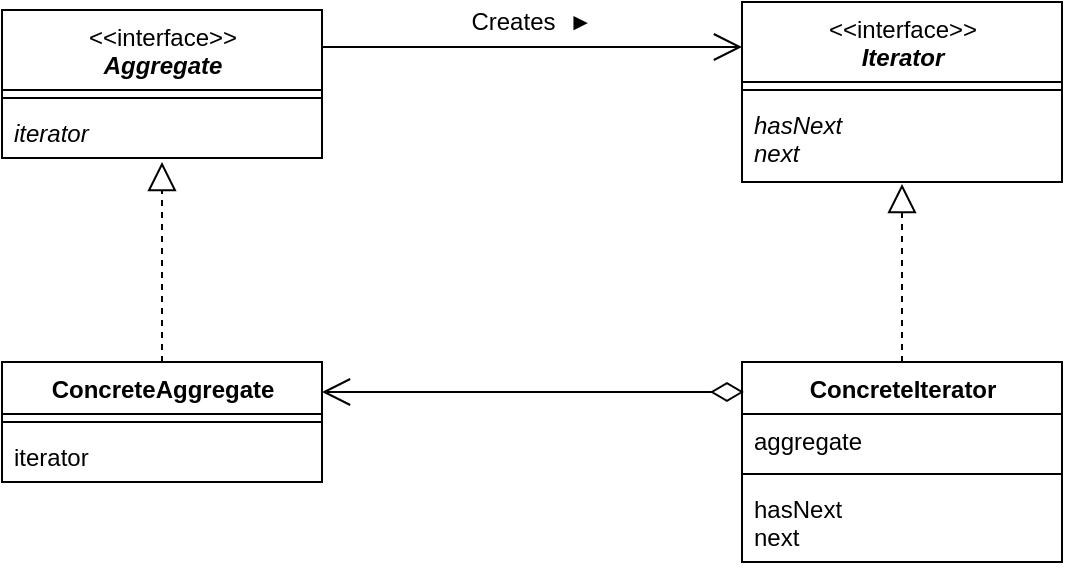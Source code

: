 <mxfile version="13.6.2" type="device"><diagram id="C5RBs43oDa-KdzZeNtuy" name="Page-1"><mxGraphModel dx="922" dy="717" grid="1" gridSize="10" guides="1" tooltips="1" connect="1" arrows="1" fold="1" page="1" pageScale="1" pageWidth="827" pageHeight="1169" math="0" shadow="0"><root><mxCell id="WIyWlLk6GJQsqaUBKTNV-0"/><mxCell id="WIyWlLk6GJQsqaUBKTNV-1" parent="WIyWlLk6GJQsqaUBKTNV-0"/><mxCell id="ik4V6LCvF0PWTWZWvoac-0" value="&lt;span style=&quot;font-weight: normal&quot;&gt;&amp;lt;&amp;lt;interface&amp;gt;&amp;gt;&lt;/span&gt;&lt;br&gt;&lt;i&gt;Aggregate&lt;/i&gt;" style="swimlane;fontStyle=1;align=center;verticalAlign=top;childLayout=stackLayout;horizontal=1;startSize=40;horizontalStack=0;resizeParent=1;resizeParentMax=0;resizeLast=0;collapsible=1;marginBottom=0;html=1;" vertex="1" parent="WIyWlLk6GJQsqaUBKTNV-1"><mxGeometry x="140" y="164" width="160" height="74" as="geometry"/></mxCell><mxCell id="ik4V6LCvF0PWTWZWvoac-2" value="" style="line;strokeWidth=1;fillColor=none;align=left;verticalAlign=middle;spacingTop=-1;spacingLeft=3;spacingRight=3;rotatable=0;labelPosition=right;points=[];portConstraint=eastwest;" vertex="1" parent="ik4V6LCvF0PWTWZWvoac-0"><mxGeometry y="40" width="160" height="8" as="geometry"/></mxCell><mxCell id="ik4V6LCvF0PWTWZWvoac-3" value="iterator" style="text;strokeColor=none;fillColor=none;align=left;verticalAlign=top;spacingLeft=4;spacingRight=4;overflow=hidden;rotatable=0;points=[[0,0.5],[1,0.5]];portConstraint=eastwest;fontStyle=2" vertex="1" parent="ik4V6LCvF0PWTWZWvoac-0"><mxGeometry y="48" width="160" height="26" as="geometry"/></mxCell><mxCell id="ik4V6LCvF0PWTWZWvoac-4" value="&lt;span style=&quot;font-weight: normal&quot;&gt;&amp;lt;&amp;lt;interface&amp;gt;&amp;gt;&lt;/span&gt;&lt;br&gt;&lt;i&gt;Iterator&lt;/i&gt;" style="swimlane;fontStyle=1;align=center;verticalAlign=top;childLayout=stackLayout;horizontal=1;startSize=40;horizontalStack=0;resizeParent=1;resizeParentMax=0;resizeLast=0;collapsible=1;marginBottom=0;html=1;" vertex="1" parent="WIyWlLk6GJQsqaUBKTNV-1"><mxGeometry x="510" y="160" width="160" height="90" as="geometry"/></mxCell><mxCell id="ik4V6LCvF0PWTWZWvoac-5" value="" style="line;strokeWidth=1;fillColor=none;align=left;verticalAlign=middle;spacingTop=-1;spacingLeft=3;spacingRight=3;rotatable=0;labelPosition=right;points=[];portConstraint=eastwest;" vertex="1" parent="ik4V6LCvF0PWTWZWvoac-4"><mxGeometry y="40" width="160" height="8" as="geometry"/></mxCell><mxCell id="ik4V6LCvF0PWTWZWvoac-6" value="hasNext&#10;next" style="text;strokeColor=none;fillColor=none;align=left;verticalAlign=top;spacingLeft=4;spacingRight=4;overflow=hidden;rotatable=0;points=[[0,0.5],[1,0.5]];portConstraint=eastwest;fontStyle=2" vertex="1" parent="ik4V6LCvF0PWTWZWvoac-4"><mxGeometry y="48" width="160" height="42" as="geometry"/></mxCell><mxCell id="ik4V6LCvF0PWTWZWvoac-7" value="" style="endArrow=open;endFill=1;endSize=12;html=1;exitX=1;exitY=0.25;exitDx=0;exitDy=0;entryX=0;entryY=0.25;entryDx=0;entryDy=0;" edge="1" parent="WIyWlLk6GJQsqaUBKTNV-1" source="ik4V6LCvF0PWTWZWvoac-0" target="ik4V6LCvF0PWTWZWvoac-4"><mxGeometry width="160" relative="1" as="geometry"><mxPoint x="330" y="340" as="sourcePoint"/><mxPoint x="490" y="340" as="targetPoint"/></mxGeometry></mxCell><mxCell id="ik4V6LCvF0PWTWZWvoac-8" value="Creates&amp;nbsp; ►" style="text;html=1;strokeColor=none;fillColor=none;align=center;verticalAlign=middle;whiteSpace=wrap;rounded=0;" vertex="1" parent="WIyWlLk6GJQsqaUBKTNV-1"><mxGeometry x="370" y="160" width="70" height="20" as="geometry"/></mxCell><mxCell id="ik4V6LCvF0PWTWZWvoac-11" value="ConcreteAggregate" style="swimlane;fontStyle=1;align=center;verticalAlign=top;childLayout=stackLayout;horizontal=1;startSize=26;horizontalStack=0;resizeParent=1;resizeParentMax=0;resizeLast=0;collapsible=1;marginBottom=0;html=1;" vertex="1" parent="WIyWlLk6GJQsqaUBKTNV-1"><mxGeometry x="140" y="340" width="160" height="60" as="geometry"/></mxCell><mxCell id="ik4V6LCvF0PWTWZWvoac-13" value="" style="line;strokeWidth=1;fillColor=none;align=left;verticalAlign=middle;spacingTop=-1;spacingLeft=3;spacingRight=3;rotatable=0;labelPosition=right;points=[];portConstraint=eastwest;" vertex="1" parent="ik4V6LCvF0PWTWZWvoac-11"><mxGeometry y="26" width="160" height="8" as="geometry"/></mxCell><mxCell id="ik4V6LCvF0PWTWZWvoac-14" value="iterator" style="text;strokeColor=none;fillColor=none;align=left;verticalAlign=top;spacingLeft=4;spacingRight=4;overflow=hidden;rotatable=0;points=[[0,0.5],[1,0.5]];portConstraint=eastwest;" vertex="1" parent="ik4V6LCvF0PWTWZWvoac-11"><mxGeometry y="34" width="160" height="26" as="geometry"/></mxCell><mxCell id="ik4V6LCvF0PWTWZWvoac-15" value="ConcreteIterator" style="swimlane;fontStyle=1;align=center;verticalAlign=top;childLayout=stackLayout;horizontal=1;startSize=26;horizontalStack=0;resizeParent=1;resizeParentMax=0;resizeLast=0;collapsible=1;marginBottom=0;html=1;" vertex="1" parent="WIyWlLk6GJQsqaUBKTNV-1"><mxGeometry x="510" y="340" width="160" height="100" as="geometry"/></mxCell><mxCell id="ik4V6LCvF0PWTWZWvoac-16" value="aggregate" style="text;strokeColor=none;fillColor=none;align=left;verticalAlign=top;spacingLeft=4;spacingRight=4;overflow=hidden;rotatable=0;points=[[0,0.5],[1,0.5]];portConstraint=eastwest;" vertex="1" parent="ik4V6LCvF0PWTWZWvoac-15"><mxGeometry y="26" width="160" height="26" as="geometry"/></mxCell><mxCell id="ik4V6LCvF0PWTWZWvoac-17" value="" style="line;strokeWidth=1;fillColor=none;align=left;verticalAlign=middle;spacingTop=-1;spacingLeft=3;spacingRight=3;rotatable=0;labelPosition=right;points=[];portConstraint=eastwest;" vertex="1" parent="ik4V6LCvF0PWTWZWvoac-15"><mxGeometry y="52" width="160" height="8" as="geometry"/></mxCell><mxCell id="ik4V6LCvF0PWTWZWvoac-18" value="hasNext&#10;next" style="text;strokeColor=none;fillColor=none;align=left;verticalAlign=top;spacingLeft=4;spacingRight=4;overflow=hidden;rotatable=0;points=[[0,0.5],[1,0.5]];portConstraint=eastwest;" vertex="1" parent="ik4V6LCvF0PWTWZWvoac-15"><mxGeometry y="60" width="160" height="40" as="geometry"/></mxCell><mxCell id="ik4V6LCvF0PWTWZWvoac-23" value="" style="endArrow=block;dashed=1;endFill=0;endSize=12;html=1;entryX=0.5;entryY=1.077;entryDx=0;entryDy=0;entryPerimeter=0;exitX=0.5;exitY=0;exitDx=0;exitDy=0;" edge="1" parent="WIyWlLk6GJQsqaUBKTNV-1" source="ik4V6LCvF0PWTWZWvoac-11" target="ik4V6LCvF0PWTWZWvoac-3"><mxGeometry width="160" relative="1" as="geometry"><mxPoint x="300" y="330" as="sourcePoint"/><mxPoint x="460" y="330" as="targetPoint"/></mxGeometry></mxCell><mxCell id="ik4V6LCvF0PWTWZWvoac-24" value="" style="endArrow=block;dashed=1;endFill=0;endSize=12;html=1;entryX=0.5;entryY=1.024;entryDx=0;entryDy=0;entryPerimeter=0;exitX=0.5;exitY=0;exitDx=0;exitDy=0;" edge="1" parent="WIyWlLk6GJQsqaUBKTNV-1" source="ik4V6LCvF0PWTWZWvoac-15" target="ik4V6LCvF0PWTWZWvoac-6"><mxGeometry width="160" relative="1" as="geometry"><mxPoint x="590" y="330" as="sourcePoint"/><mxPoint x="460" y="400" as="targetPoint"/></mxGeometry></mxCell><mxCell id="ik4V6LCvF0PWTWZWvoac-26" value="" style="endArrow=open;html=1;endSize=12;startArrow=diamondThin;startSize=14;startFill=0;edgeStyle=orthogonalEdgeStyle;align=left;verticalAlign=bottom;entryX=1;entryY=0.25;entryDx=0;entryDy=0;exitX=0.006;exitY=0.15;exitDx=0;exitDy=0;exitPerimeter=0;" edge="1" parent="WIyWlLk6GJQsqaUBKTNV-1" source="ik4V6LCvF0PWTWZWvoac-15" target="ik4V6LCvF0PWTWZWvoac-11"><mxGeometry x="-1" y="3" relative="1" as="geometry"><mxPoint x="330" y="500" as="sourcePoint"/><mxPoint x="490" y="500" as="targetPoint"/></mxGeometry></mxCell></root></mxGraphModel></diagram></mxfile>